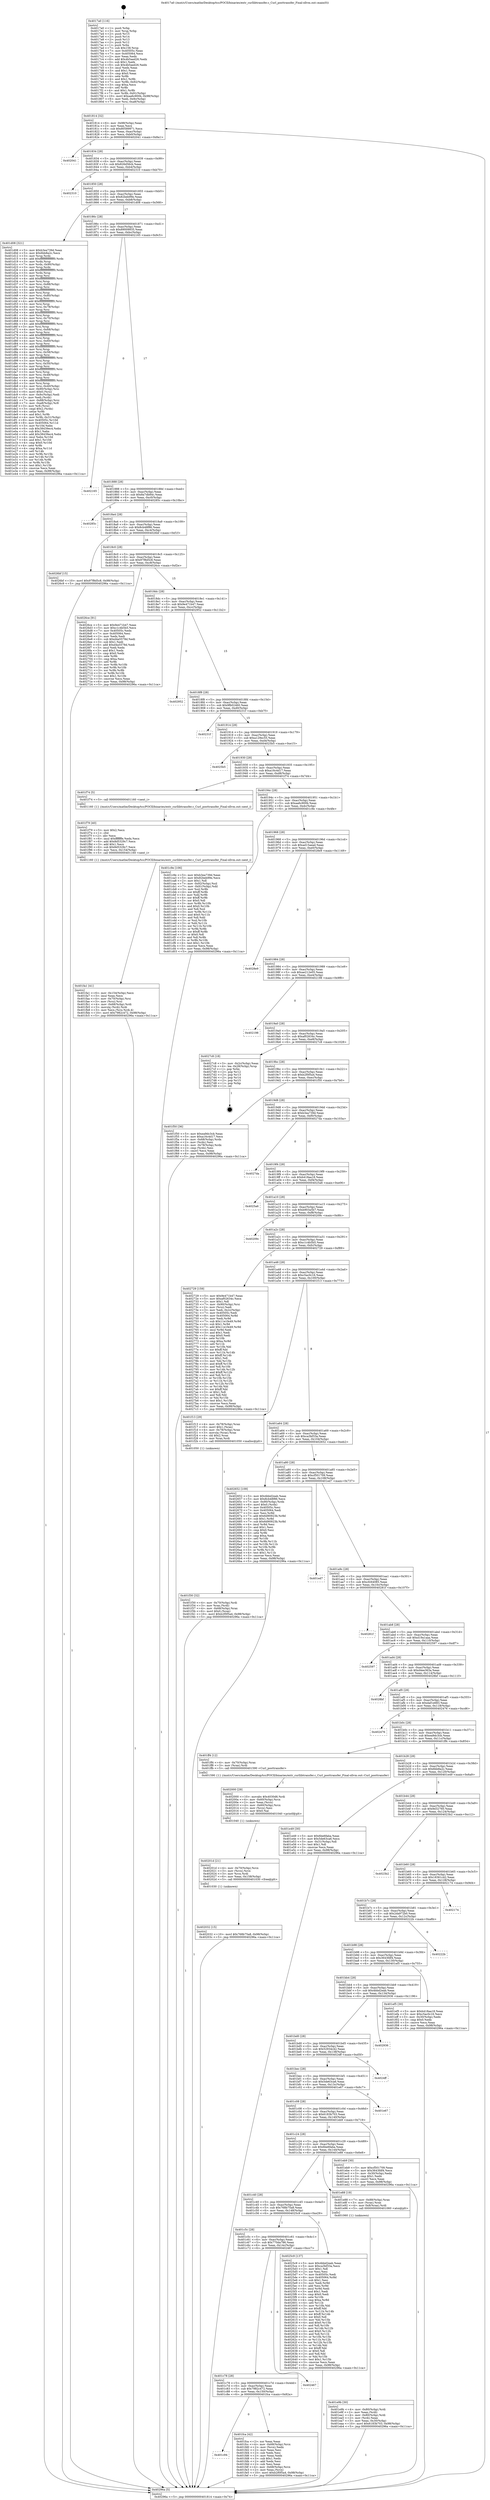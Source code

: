 digraph "0x4017a0" {
  label = "0x4017a0 (/mnt/c/Users/mathe/Desktop/tcc/POCII/binaries/extr_curllibtransfer.c_Curl_posttransfer_Final-ollvm.out::main(0))"
  labelloc = "t"
  node[shape=record]

  Entry [label="",width=0.3,height=0.3,shape=circle,fillcolor=black,style=filled]
  "0x401814" [label="{
     0x401814 [32]\l
     | [instrs]\l
     &nbsp;&nbsp;0x401814 \<+6\>: mov -0x98(%rbp),%eax\l
     &nbsp;&nbsp;0x40181a \<+2\>: mov %eax,%ecx\l
     &nbsp;&nbsp;0x40181c \<+6\>: sub $0x80589971,%ecx\l
     &nbsp;&nbsp;0x401822 \<+6\>: mov %eax,-0xac(%rbp)\l
     &nbsp;&nbsp;0x401828 \<+6\>: mov %ecx,-0xb0(%rbp)\l
     &nbsp;&nbsp;0x40182e \<+6\>: je 0000000000402041 \<main+0x8a1\>\l
  }"]
  "0x402041" [label="{
     0x402041\l
  }", style=dashed]
  "0x401834" [label="{
     0x401834 [28]\l
     | [instrs]\l
     &nbsp;&nbsp;0x401834 \<+5\>: jmp 0000000000401839 \<main+0x99\>\l
     &nbsp;&nbsp;0x401839 \<+6\>: mov -0xac(%rbp),%eax\l
     &nbsp;&nbsp;0x40183f \<+5\>: sub $0x826d56cb,%eax\l
     &nbsp;&nbsp;0x401844 \<+6\>: mov %eax,-0xb4(%rbp)\l
     &nbsp;&nbsp;0x40184a \<+6\>: je 0000000000402310 \<main+0xb70\>\l
  }"]
  Exit [label="",width=0.3,height=0.3,shape=circle,fillcolor=black,style=filled,peripheries=2]
  "0x402310" [label="{
     0x402310\l
  }", style=dashed]
  "0x401850" [label="{
     0x401850 [28]\l
     | [instrs]\l
     &nbsp;&nbsp;0x401850 \<+5\>: jmp 0000000000401855 \<main+0xb5\>\l
     &nbsp;&nbsp;0x401855 \<+6\>: mov -0xac(%rbp),%eax\l
     &nbsp;&nbsp;0x40185b \<+5\>: sub $0x82beb99e,%eax\l
     &nbsp;&nbsp;0x401860 \<+6\>: mov %eax,-0xb8(%rbp)\l
     &nbsp;&nbsp;0x401866 \<+6\>: je 0000000000401d08 \<main+0x568\>\l
  }"]
  "0x402032" [label="{
     0x402032 [15]\l
     | [instrs]\l
     &nbsp;&nbsp;0x402032 \<+10\>: movl $0x768b75a8,-0x98(%rbp)\l
     &nbsp;&nbsp;0x40203c \<+5\>: jmp 000000000040296a \<main+0x11ca\>\l
  }"]
  "0x401d08" [label="{
     0x401d08 [321]\l
     | [instrs]\l
     &nbsp;&nbsp;0x401d08 \<+5\>: mov $0xb3ea739d,%eax\l
     &nbsp;&nbsp;0x401d0d \<+5\>: mov $0x6bb8a2c,%ecx\l
     &nbsp;&nbsp;0x401d12 \<+3\>: mov %rsp,%rdx\l
     &nbsp;&nbsp;0x401d15 \<+4\>: add $0xfffffffffffffff0,%rdx\l
     &nbsp;&nbsp;0x401d19 \<+3\>: mov %rdx,%rsp\l
     &nbsp;&nbsp;0x401d1c \<+7\>: mov %rdx,-0x90(%rbp)\l
     &nbsp;&nbsp;0x401d23 \<+3\>: mov %rsp,%rdx\l
     &nbsp;&nbsp;0x401d26 \<+4\>: add $0xfffffffffffffff0,%rdx\l
     &nbsp;&nbsp;0x401d2a \<+3\>: mov %rdx,%rsp\l
     &nbsp;&nbsp;0x401d2d \<+3\>: mov %rsp,%rsi\l
     &nbsp;&nbsp;0x401d30 \<+4\>: add $0xfffffffffffffff0,%rsi\l
     &nbsp;&nbsp;0x401d34 \<+3\>: mov %rsi,%rsp\l
     &nbsp;&nbsp;0x401d37 \<+7\>: mov %rsi,-0x88(%rbp)\l
     &nbsp;&nbsp;0x401d3e \<+3\>: mov %rsp,%rsi\l
     &nbsp;&nbsp;0x401d41 \<+4\>: add $0xfffffffffffffff0,%rsi\l
     &nbsp;&nbsp;0x401d45 \<+3\>: mov %rsi,%rsp\l
     &nbsp;&nbsp;0x401d48 \<+4\>: mov %rsi,-0x80(%rbp)\l
     &nbsp;&nbsp;0x401d4c \<+3\>: mov %rsp,%rsi\l
     &nbsp;&nbsp;0x401d4f \<+4\>: add $0xfffffffffffffff0,%rsi\l
     &nbsp;&nbsp;0x401d53 \<+3\>: mov %rsi,%rsp\l
     &nbsp;&nbsp;0x401d56 \<+4\>: mov %rsi,-0x78(%rbp)\l
     &nbsp;&nbsp;0x401d5a \<+3\>: mov %rsp,%rsi\l
     &nbsp;&nbsp;0x401d5d \<+4\>: add $0xfffffffffffffff0,%rsi\l
     &nbsp;&nbsp;0x401d61 \<+3\>: mov %rsi,%rsp\l
     &nbsp;&nbsp;0x401d64 \<+4\>: mov %rsi,-0x70(%rbp)\l
     &nbsp;&nbsp;0x401d68 \<+3\>: mov %rsp,%rsi\l
     &nbsp;&nbsp;0x401d6b \<+4\>: add $0xfffffffffffffff0,%rsi\l
     &nbsp;&nbsp;0x401d6f \<+3\>: mov %rsi,%rsp\l
     &nbsp;&nbsp;0x401d72 \<+4\>: mov %rsi,-0x68(%rbp)\l
     &nbsp;&nbsp;0x401d76 \<+3\>: mov %rsp,%rsi\l
     &nbsp;&nbsp;0x401d79 \<+4\>: add $0xfffffffffffffff0,%rsi\l
     &nbsp;&nbsp;0x401d7d \<+3\>: mov %rsi,%rsp\l
     &nbsp;&nbsp;0x401d80 \<+4\>: mov %rsi,-0x60(%rbp)\l
     &nbsp;&nbsp;0x401d84 \<+3\>: mov %rsp,%rsi\l
     &nbsp;&nbsp;0x401d87 \<+4\>: add $0xfffffffffffffff0,%rsi\l
     &nbsp;&nbsp;0x401d8b \<+3\>: mov %rsi,%rsp\l
     &nbsp;&nbsp;0x401d8e \<+4\>: mov %rsi,-0x58(%rbp)\l
     &nbsp;&nbsp;0x401d92 \<+3\>: mov %rsp,%rsi\l
     &nbsp;&nbsp;0x401d95 \<+4\>: add $0xfffffffffffffff0,%rsi\l
     &nbsp;&nbsp;0x401d99 \<+3\>: mov %rsi,%rsp\l
     &nbsp;&nbsp;0x401d9c \<+4\>: mov %rsi,-0x50(%rbp)\l
     &nbsp;&nbsp;0x401da0 \<+3\>: mov %rsp,%rsi\l
     &nbsp;&nbsp;0x401da3 \<+4\>: add $0xfffffffffffffff0,%rsi\l
     &nbsp;&nbsp;0x401da7 \<+3\>: mov %rsi,%rsp\l
     &nbsp;&nbsp;0x401daa \<+4\>: mov %rsi,-0x48(%rbp)\l
     &nbsp;&nbsp;0x401dae \<+3\>: mov %rsp,%rsi\l
     &nbsp;&nbsp;0x401db1 \<+4\>: add $0xfffffffffffffff0,%rsi\l
     &nbsp;&nbsp;0x401db5 \<+3\>: mov %rsi,%rsp\l
     &nbsp;&nbsp;0x401db8 \<+4\>: mov %rsi,-0x40(%rbp)\l
     &nbsp;&nbsp;0x401dbc \<+7\>: mov -0x90(%rbp),%rsi\l
     &nbsp;&nbsp;0x401dc3 \<+6\>: movl $0x0,(%rsi)\l
     &nbsp;&nbsp;0x401dc9 \<+6\>: mov -0x9c(%rbp),%edi\l
     &nbsp;&nbsp;0x401dcf \<+2\>: mov %edi,(%rdx)\l
     &nbsp;&nbsp;0x401dd1 \<+7\>: mov -0x88(%rbp),%rsi\l
     &nbsp;&nbsp;0x401dd8 \<+7\>: mov -0xa8(%rbp),%r8\l
     &nbsp;&nbsp;0x401ddf \<+3\>: mov %r8,(%rsi)\l
     &nbsp;&nbsp;0x401de2 \<+3\>: cmpl $0x2,(%rdx)\l
     &nbsp;&nbsp;0x401de5 \<+4\>: setne %r9b\l
     &nbsp;&nbsp;0x401de9 \<+4\>: and $0x1,%r9b\l
     &nbsp;&nbsp;0x401ded \<+4\>: mov %r9b,-0x31(%rbp)\l
     &nbsp;&nbsp;0x401df1 \<+8\>: mov 0x40505c,%r10d\l
     &nbsp;&nbsp;0x401df9 \<+8\>: mov 0x405064,%r11d\l
     &nbsp;&nbsp;0x401e01 \<+3\>: mov %r10d,%ebx\l
     &nbsp;&nbsp;0x401e04 \<+6\>: sub $0x38439ec4,%ebx\l
     &nbsp;&nbsp;0x401e0a \<+3\>: sub $0x1,%ebx\l
     &nbsp;&nbsp;0x401e0d \<+6\>: add $0x38439ec4,%ebx\l
     &nbsp;&nbsp;0x401e13 \<+4\>: imul %ebx,%r10d\l
     &nbsp;&nbsp;0x401e17 \<+4\>: and $0x1,%r10d\l
     &nbsp;&nbsp;0x401e1b \<+4\>: cmp $0x0,%r10d\l
     &nbsp;&nbsp;0x401e1f \<+4\>: sete %r9b\l
     &nbsp;&nbsp;0x401e23 \<+4\>: cmp $0xa,%r11d\l
     &nbsp;&nbsp;0x401e27 \<+4\>: setl %r14b\l
     &nbsp;&nbsp;0x401e2b \<+3\>: mov %r9b,%r15b\l
     &nbsp;&nbsp;0x401e2e \<+3\>: and %r14b,%r15b\l
     &nbsp;&nbsp;0x401e31 \<+3\>: xor %r14b,%r9b\l
     &nbsp;&nbsp;0x401e34 \<+3\>: or %r9b,%r15b\l
     &nbsp;&nbsp;0x401e37 \<+4\>: test $0x1,%r15b\l
     &nbsp;&nbsp;0x401e3b \<+3\>: cmovne %ecx,%eax\l
     &nbsp;&nbsp;0x401e3e \<+6\>: mov %eax,-0x98(%rbp)\l
     &nbsp;&nbsp;0x401e44 \<+5\>: jmp 000000000040296a \<main+0x11ca\>\l
  }"]
  "0x40186c" [label="{
     0x40186c [28]\l
     | [instrs]\l
     &nbsp;&nbsp;0x40186c \<+5\>: jmp 0000000000401871 \<main+0xd1\>\l
     &nbsp;&nbsp;0x401871 \<+6\>: mov -0xac(%rbp),%eax\l
     &nbsp;&nbsp;0x401877 \<+5\>: sub $0x89009935,%eax\l
     &nbsp;&nbsp;0x40187c \<+6\>: mov %eax,-0xbc(%rbp)\l
     &nbsp;&nbsp;0x401882 \<+6\>: je 0000000000402165 \<main+0x9c5\>\l
  }"]
  "0x40201d" [label="{
     0x40201d [21]\l
     | [instrs]\l
     &nbsp;&nbsp;0x40201d \<+4\>: mov -0x70(%rbp),%rcx\l
     &nbsp;&nbsp;0x402021 \<+3\>: mov (%rcx),%rcx\l
     &nbsp;&nbsp;0x402024 \<+3\>: mov %rcx,%rdi\l
     &nbsp;&nbsp;0x402027 \<+6\>: mov %eax,-0x158(%rbp)\l
     &nbsp;&nbsp;0x40202d \<+5\>: call 0000000000401030 \<free@plt\>\l
     | [calls]\l
     &nbsp;&nbsp;0x401030 \{1\} (unknown)\l
  }"]
  "0x402165" [label="{
     0x402165\l
  }", style=dashed]
  "0x401888" [label="{
     0x401888 [28]\l
     | [instrs]\l
     &nbsp;&nbsp;0x401888 \<+5\>: jmp 000000000040188d \<main+0xed\>\l
     &nbsp;&nbsp;0x40188d \<+6\>: mov -0xac(%rbp),%eax\l
     &nbsp;&nbsp;0x401893 \<+5\>: sub $0x8a7db84c,%eax\l
     &nbsp;&nbsp;0x401898 \<+6\>: mov %eax,-0xc0(%rbp)\l
     &nbsp;&nbsp;0x40189e \<+6\>: je 000000000040285c \<main+0x10bc\>\l
  }"]
  "0x402000" [label="{
     0x402000 [29]\l
     | [instrs]\l
     &nbsp;&nbsp;0x402000 \<+10\>: movabs $0x4030d6,%rdi\l
     &nbsp;&nbsp;0x40200a \<+4\>: mov -0x60(%rbp),%rcx\l
     &nbsp;&nbsp;0x40200e \<+2\>: mov %eax,(%rcx)\l
     &nbsp;&nbsp;0x402010 \<+4\>: mov -0x60(%rbp),%rcx\l
     &nbsp;&nbsp;0x402014 \<+2\>: mov (%rcx),%esi\l
     &nbsp;&nbsp;0x402016 \<+2\>: mov $0x0,%al\l
     &nbsp;&nbsp;0x402018 \<+5\>: call 0000000000401040 \<printf@plt\>\l
     | [calls]\l
     &nbsp;&nbsp;0x401040 \{1\} (unknown)\l
  }"]
  "0x40285c" [label="{
     0x40285c\l
  }", style=dashed]
  "0x4018a4" [label="{
     0x4018a4 [28]\l
     | [instrs]\l
     &nbsp;&nbsp;0x4018a4 \<+5\>: jmp 00000000004018a9 \<main+0x109\>\l
     &nbsp;&nbsp;0x4018a9 \<+6\>: mov -0xac(%rbp),%eax\l
     &nbsp;&nbsp;0x4018af \<+5\>: sub $0x8cb48f86,%eax\l
     &nbsp;&nbsp;0x4018b4 \<+6\>: mov %eax,-0xc4(%rbp)\l
     &nbsp;&nbsp;0x4018ba \<+6\>: je 00000000004026bf \<main+0xf1f\>\l
  }"]
  "0x401c94" [label="{
     0x401c94\l
  }", style=dashed]
  "0x4026bf" [label="{
     0x4026bf [15]\l
     | [instrs]\l
     &nbsp;&nbsp;0x4026bf \<+10\>: movl $0x97f8d5c8,-0x98(%rbp)\l
     &nbsp;&nbsp;0x4026c9 \<+5\>: jmp 000000000040296a \<main+0x11ca\>\l
  }"]
  "0x4018c0" [label="{
     0x4018c0 [28]\l
     | [instrs]\l
     &nbsp;&nbsp;0x4018c0 \<+5\>: jmp 00000000004018c5 \<main+0x125\>\l
     &nbsp;&nbsp;0x4018c5 \<+6\>: mov -0xac(%rbp),%eax\l
     &nbsp;&nbsp;0x4018cb \<+5\>: sub $0x97f8d5c8,%eax\l
     &nbsp;&nbsp;0x4018d0 \<+6\>: mov %eax,-0xc8(%rbp)\l
     &nbsp;&nbsp;0x4018d6 \<+6\>: je 00000000004026ce \<main+0xf2e\>\l
  }"]
  "0x401fca" [label="{
     0x401fca [42]\l
     | [instrs]\l
     &nbsp;&nbsp;0x401fca \<+2\>: xor %eax,%eax\l
     &nbsp;&nbsp;0x401fcc \<+4\>: mov -0x68(%rbp),%rcx\l
     &nbsp;&nbsp;0x401fd0 \<+2\>: mov (%rcx),%edx\l
     &nbsp;&nbsp;0x401fd2 \<+2\>: mov %eax,%esi\l
     &nbsp;&nbsp;0x401fd4 \<+2\>: sub %edx,%esi\l
     &nbsp;&nbsp;0x401fd6 \<+2\>: mov %eax,%edx\l
     &nbsp;&nbsp;0x401fd8 \<+3\>: sub $0x1,%edx\l
     &nbsp;&nbsp;0x401fdb \<+2\>: add %edx,%esi\l
     &nbsp;&nbsp;0x401fdd \<+2\>: sub %esi,%eax\l
     &nbsp;&nbsp;0x401fdf \<+4\>: mov -0x68(%rbp),%rcx\l
     &nbsp;&nbsp;0x401fe3 \<+2\>: mov %eax,(%rcx)\l
     &nbsp;&nbsp;0x401fe5 \<+10\>: movl $0xb2f0f5a4,-0x98(%rbp)\l
     &nbsp;&nbsp;0x401fef \<+5\>: jmp 000000000040296a \<main+0x11ca\>\l
  }"]
  "0x4026ce" [label="{
     0x4026ce [91]\l
     | [instrs]\l
     &nbsp;&nbsp;0x4026ce \<+5\>: mov $0x9e471b47,%eax\l
     &nbsp;&nbsp;0x4026d3 \<+5\>: mov $0xc1c4b5b5,%ecx\l
     &nbsp;&nbsp;0x4026d8 \<+7\>: mov 0x40505c,%edx\l
     &nbsp;&nbsp;0x4026df \<+7\>: mov 0x405064,%esi\l
     &nbsp;&nbsp;0x4026e6 \<+2\>: mov %edx,%edi\l
     &nbsp;&nbsp;0x4026e8 \<+6\>: sub $0xd4a5578d,%edi\l
     &nbsp;&nbsp;0x4026ee \<+3\>: sub $0x1,%edi\l
     &nbsp;&nbsp;0x4026f1 \<+6\>: add $0xd4a5578d,%edi\l
     &nbsp;&nbsp;0x4026f7 \<+3\>: imul %edi,%edx\l
     &nbsp;&nbsp;0x4026fa \<+3\>: and $0x1,%edx\l
     &nbsp;&nbsp;0x4026fd \<+3\>: cmp $0x0,%edx\l
     &nbsp;&nbsp;0x402700 \<+4\>: sete %r8b\l
     &nbsp;&nbsp;0x402704 \<+3\>: cmp $0xa,%esi\l
     &nbsp;&nbsp;0x402707 \<+4\>: setl %r9b\l
     &nbsp;&nbsp;0x40270b \<+3\>: mov %r8b,%r10b\l
     &nbsp;&nbsp;0x40270e \<+3\>: and %r9b,%r10b\l
     &nbsp;&nbsp;0x402711 \<+3\>: xor %r9b,%r8b\l
     &nbsp;&nbsp;0x402714 \<+3\>: or %r8b,%r10b\l
     &nbsp;&nbsp;0x402717 \<+4\>: test $0x1,%r10b\l
     &nbsp;&nbsp;0x40271b \<+3\>: cmovne %ecx,%eax\l
     &nbsp;&nbsp;0x40271e \<+6\>: mov %eax,-0x98(%rbp)\l
     &nbsp;&nbsp;0x402724 \<+5\>: jmp 000000000040296a \<main+0x11ca\>\l
  }"]
  "0x4018dc" [label="{
     0x4018dc [28]\l
     | [instrs]\l
     &nbsp;&nbsp;0x4018dc \<+5\>: jmp 00000000004018e1 \<main+0x141\>\l
     &nbsp;&nbsp;0x4018e1 \<+6\>: mov -0xac(%rbp),%eax\l
     &nbsp;&nbsp;0x4018e7 \<+5\>: sub $0x9e471b47,%eax\l
     &nbsp;&nbsp;0x4018ec \<+6\>: mov %eax,-0xcc(%rbp)\l
     &nbsp;&nbsp;0x4018f2 \<+6\>: je 0000000000402952 \<main+0x11b2\>\l
  }"]
  "0x401c78" [label="{
     0x401c78 [28]\l
     | [instrs]\l
     &nbsp;&nbsp;0x401c78 \<+5\>: jmp 0000000000401c7d \<main+0x4dd\>\l
     &nbsp;&nbsp;0x401c7d \<+6\>: mov -0xac(%rbp),%eax\l
     &nbsp;&nbsp;0x401c83 \<+5\>: sub $0x7982c472,%eax\l
     &nbsp;&nbsp;0x401c88 \<+6\>: mov %eax,-0x150(%rbp)\l
     &nbsp;&nbsp;0x401c8e \<+6\>: je 0000000000401fca \<main+0x82a\>\l
  }"]
  "0x402952" [label="{
     0x402952\l
  }", style=dashed]
  "0x4018f8" [label="{
     0x4018f8 [28]\l
     | [instrs]\l
     &nbsp;&nbsp;0x4018f8 \<+5\>: jmp 00000000004018fd \<main+0x15d\>\l
     &nbsp;&nbsp;0x4018fd \<+6\>: mov -0xac(%rbp),%eax\l
     &nbsp;&nbsp;0x401903 \<+5\>: sub $0x9fb02460,%eax\l
     &nbsp;&nbsp;0x401908 \<+6\>: mov %eax,-0xd0(%rbp)\l
     &nbsp;&nbsp;0x40190e \<+6\>: je 000000000040231f \<main+0xb7f\>\l
  }"]
  "0x402467" [label="{
     0x402467\l
  }", style=dashed]
  "0x40231f" [label="{
     0x40231f\l
  }", style=dashed]
  "0x401914" [label="{
     0x401914 [28]\l
     | [instrs]\l
     &nbsp;&nbsp;0x401914 \<+5\>: jmp 0000000000401919 \<main+0x179\>\l
     &nbsp;&nbsp;0x401919 \<+6\>: mov -0xac(%rbp),%eax\l
     &nbsp;&nbsp;0x40191f \<+5\>: sub $0xa129ec55,%eax\l
     &nbsp;&nbsp;0x401924 \<+6\>: mov %eax,-0xd4(%rbp)\l
     &nbsp;&nbsp;0x40192a \<+6\>: je 00000000004025b5 \<main+0xe15\>\l
  }"]
  "0x401c5c" [label="{
     0x401c5c [28]\l
     | [instrs]\l
     &nbsp;&nbsp;0x401c5c \<+5\>: jmp 0000000000401c61 \<main+0x4c1\>\l
     &nbsp;&nbsp;0x401c61 \<+6\>: mov -0xac(%rbp),%eax\l
     &nbsp;&nbsp;0x401c67 \<+5\>: sub $0x770da786,%eax\l
     &nbsp;&nbsp;0x401c6c \<+6\>: mov %eax,-0x14c(%rbp)\l
     &nbsp;&nbsp;0x401c72 \<+6\>: je 0000000000402467 \<main+0xcc7\>\l
  }"]
  "0x4025b5" [label="{
     0x4025b5\l
  }", style=dashed]
  "0x401930" [label="{
     0x401930 [28]\l
     | [instrs]\l
     &nbsp;&nbsp;0x401930 \<+5\>: jmp 0000000000401935 \<main+0x195\>\l
     &nbsp;&nbsp;0x401935 \<+6\>: mov -0xac(%rbp),%eax\l
     &nbsp;&nbsp;0x40193b \<+5\>: sub $0xa16c4d17,%eax\l
     &nbsp;&nbsp;0x401940 \<+6\>: mov %eax,-0xd8(%rbp)\l
     &nbsp;&nbsp;0x401946 \<+6\>: je 0000000000401f74 \<main+0x7d4\>\l
  }"]
  "0x4025c9" [label="{
     0x4025c9 [137]\l
     | [instrs]\l
     &nbsp;&nbsp;0x4025c9 \<+5\>: mov $0x4bbd2eab,%eax\l
     &nbsp;&nbsp;0x4025ce \<+5\>: mov $0xca3bf33a,%ecx\l
     &nbsp;&nbsp;0x4025d3 \<+2\>: mov $0x1,%dl\l
     &nbsp;&nbsp;0x4025d5 \<+2\>: xor %esi,%esi\l
     &nbsp;&nbsp;0x4025d7 \<+7\>: mov 0x40505c,%edi\l
     &nbsp;&nbsp;0x4025de \<+8\>: mov 0x405064,%r8d\l
     &nbsp;&nbsp;0x4025e6 \<+3\>: sub $0x1,%esi\l
     &nbsp;&nbsp;0x4025e9 \<+3\>: mov %edi,%r9d\l
     &nbsp;&nbsp;0x4025ec \<+3\>: add %esi,%r9d\l
     &nbsp;&nbsp;0x4025ef \<+4\>: imul %r9d,%edi\l
     &nbsp;&nbsp;0x4025f3 \<+3\>: and $0x1,%edi\l
     &nbsp;&nbsp;0x4025f6 \<+3\>: cmp $0x0,%edi\l
     &nbsp;&nbsp;0x4025f9 \<+4\>: sete %r10b\l
     &nbsp;&nbsp;0x4025fd \<+4\>: cmp $0xa,%r8d\l
     &nbsp;&nbsp;0x402601 \<+4\>: setl %r11b\l
     &nbsp;&nbsp;0x402605 \<+3\>: mov %r10b,%bl\l
     &nbsp;&nbsp;0x402608 \<+3\>: xor $0xff,%bl\l
     &nbsp;&nbsp;0x40260b \<+3\>: mov %r11b,%r14b\l
     &nbsp;&nbsp;0x40260e \<+4\>: xor $0xff,%r14b\l
     &nbsp;&nbsp;0x402612 \<+3\>: xor $0x0,%dl\l
     &nbsp;&nbsp;0x402615 \<+3\>: mov %bl,%r15b\l
     &nbsp;&nbsp;0x402618 \<+4\>: and $0x0,%r15b\l
     &nbsp;&nbsp;0x40261c \<+3\>: and %dl,%r10b\l
     &nbsp;&nbsp;0x40261f \<+3\>: mov %r14b,%r12b\l
     &nbsp;&nbsp;0x402622 \<+4\>: and $0x0,%r12b\l
     &nbsp;&nbsp;0x402626 \<+3\>: and %dl,%r11b\l
     &nbsp;&nbsp;0x402629 \<+3\>: or %r10b,%r15b\l
     &nbsp;&nbsp;0x40262c \<+3\>: or %r11b,%r12b\l
     &nbsp;&nbsp;0x40262f \<+3\>: xor %r12b,%r15b\l
     &nbsp;&nbsp;0x402632 \<+3\>: or %r14b,%bl\l
     &nbsp;&nbsp;0x402635 \<+3\>: xor $0xff,%bl\l
     &nbsp;&nbsp;0x402638 \<+3\>: or $0x0,%dl\l
     &nbsp;&nbsp;0x40263b \<+2\>: and %dl,%bl\l
     &nbsp;&nbsp;0x40263d \<+3\>: or %bl,%r15b\l
     &nbsp;&nbsp;0x402640 \<+4\>: test $0x1,%r15b\l
     &nbsp;&nbsp;0x402644 \<+3\>: cmovne %ecx,%eax\l
     &nbsp;&nbsp;0x402647 \<+6\>: mov %eax,-0x98(%rbp)\l
     &nbsp;&nbsp;0x40264d \<+5\>: jmp 000000000040296a \<main+0x11ca\>\l
  }"]
  "0x401f74" [label="{
     0x401f74 [5]\l
     | [instrs]\l
     &nbsp;&nbsp;0x401f74 \<+5\>: call 0000000000401160 \<next_i\>\l
     | [calls]\l
     &nbsp;&nbsp;0x401160 \{1\} (/mnt/c/Users/mathe/Desktop/tcc/POCII/binaries/extr_curllibtransfer.c_Curl_posttransfer_Final-ollvm.out::next_i)\l
  }"]
  "0x40194c" [label="{
     0x40194c [28]\l
     | [instrs]\l
     &nbsp;&nbsp;0x40194c \<+5\>: jmp 0000000000401951 \<main+0x1b1\>\l
     &nbsp;&nbsp;0x401951 \<+6\>: mov -0xac(%rbp),%eax\l
     &nbsp;&nbsp;0x401957 \<+5\>: sub $0xaa6c900b,%eax\l
     &nbsp;&nbsp;0x40195c \<+6\>: mov %eax,-0xdc(%rbp)\l
     &nbsp;&nbsp;0x401962 \<+6\>: je 0000000000401c9e \<main+0x4fe\>\l
  }"]
  "0x401fa1" [label="{
     0x401fa1 [41]\l
     | [instrs]\l
     &nbsp;&nbsp;0x401fa1 \<+6\>: mov -0x154(%rbp),%ecx\l
     &nbsp;&nbsp;0x401fa7 \<+3\>: imul %eax,%ecx\l
     &nbsp;&nbsp;0x401faa \<+4\>: mov -0x70(%rbp),%rsi\l
     &nbsp;&nbsp;0x401fae \<+3\>: mov (%rsi),%rsi\l
     &nbsp;&nbsp;0x401fb1 \<+4\>: mov -0x68(%rbp),%rdi\l
     &nbsp;&nbsp;0x401fb5 \<+3\>: movslq (%rdi),%rdi\l
     &nbsp;&nbsp;0x401fb8 \<+3\>: mov %ecx,(%rsi,%rdi,4)\l
     &nbsp;&nbsp;0x401fbb \<+10\>: movl $0x7982c472,-0x98(%rbp)\l
     &nbsp;&nbsp;0x401fc5 \<+5\>: jmp 000000000040296a \<main+0x11ca\>\l
  }"]
  "0x401c9e" [label="{
     0x401c9e [106]\l
     | [instrs]\l
     &nbsp;&nbsp;0x401c9e \<+5\>: mov $0xb3ea739d,%eax\l
     &nbsp;&nbsp;0x401ca3 \<+5\>: mov $0x82beb99e,%ecx\l
     &nbsp;&nbsp;0x401ca8 \<+2\>: mov $0x1,%dl\l
     &nbsp;&nbsp;0x401caa \<+7\>: mov -0x92(%rbp),%sil\l
     &nbsp;&nbsp;0x401cb1 \<+7\>: mov -0x91(%rbp),%dil\l
     &nbsp;&nbsp;0x401cb8 \<+3\>: mov %sil,%r8b\l
     &nbsp;&nbsp;0x401cbb \<+4\>: xor $0xff,%r8b\l
     &nbsp;&nbsp;0x401cbf \<+3\>: mov %dil,%r9b\l
     &nbsp;&nbsp;0x401cc2 \<+4\>: xor $0xff,%r9b\l
     &nbsp;&nbsp;0x401cc6 \<+3\>: xor $0x0,%dl\l
     &nbsp;&nbsp;0x401cc9 \<+3\>: mov %r8b,%r10b\l
     &nbsp;&nbsp;0x401ccc \<+4\>: and $0x0,%r10b\l
     &nbsp;&nbsp;0x401cd0 \<+3\>: and %dl,%sil\l
     &nbsp;&nbsp;0x401cd3 \<+3\>: mov %r9b,%r11b\l
     &nbsp;&nbsp;0x401cd6 \<+4\>: and $0x0,%r11b\l
     &nbsp;&nbsp;0x401cda \<+3\>: and %dl,%dil\l
     &nbsp;&nbsp;0x401cdd \<+3\>: or %sil,%r10b\l
     &nbsp;&nbsp;0x401ce0 \<+3\>: or %dil,%r11b\l
     &nbsp;&nbsp;0x401ce3 \<+3\>: xor %r11b,%r10b\l
     &nbsp;&nbsp;0x401ce6 \<+3\>: or %r9b,%r8b\l
     &nbsp;&nbsp;0x401ce9 \<+4\>: xor $0xff,%r8b\l
     &nbsp;&nbsp;0x401ced \<+3\>: or $0x0,%dl\l
     &nbsp;&nbsp;0x401cf0 \<+3\>: and %dl,%r8b\l
     &nbsp;&nbsp;0x401cf3 \<+3\>: or %r8b,%r10b\l
     &nbsp;&nbsp;0x401cf6 \<+4\>: test $0x1,%r10b\l
     &nbsp;&nbsp;0x401cfa \<+3\>: cmovne %ecx,%eax\l
     &nbsp;&nbsp;0x401cfd \<+6\>: mov %eax,-0x98(%rbp)\l
     &nbsp;&nbsp;0x401d03 \<+5\>: jmp 000000000040296a \<main+0x11ca\>\l
  }"]
  "0x401968" [label="{
     0x401968 [28]\l
     | [instrs]\l
     &nbsp;&nbsp;0x401968 \<+5\>: jmp 000000000040196d \<main+0x1cd\>\l
     &nbsp;&nbsp;0x40196d \<+6\>: mov -0xac(%rbp),%eax\l
     &nbsp;&nbsp;0x401973 \<+5\>: sub $0xad15aead,%eax\l
     &nbsp;&nbsp;0x401978 \<+6\>: mov %eax,-0xe0(%rbp)\l
     &nbsp;&nbsp;0x40197e \<+6\>: je 00000000004028e9 \<main+0x1149\>\l
  }"]
  "0x40296a" [label="{
     0x40296a [5]\l
     | [instrs]\l
     &nbsp;&nbsp;0x40296a \<+5\>: jmp 0000000000401814 \<main+0x74\>\l
  }"]
  "0x4017a0" [label="{
     0x4017a0 [116]\l
     | [instrs]\l
     &nbsp;&nbsp;0x4017a0 \<+1\>: push %rbp\l
     &nbsp;&nbsp;0x4017a1 \<+3\>: mov %rsp,%rbp\l
     &nbsp;&nbsp;0x4017a4 \<+2\>: push %r15\l
     &nbsp;&nbsp;0x4017a6 \<+2\>: push %r14\l
     &nbsp;&nbsp;0x4017a8 \<+2\>: push %r13\l
     &nbsp;&nbsp;0x4017aa \<+2\>: push %r12\l
     &nbsp;&nbsp;0x4017ac \<+1\>: push %rbx\l
     &nbsp;&nbsp;0x4017ad \<+7\>: sub $0x158,%rsp\l
     &nbsp;&nbsp;0x4017b4 \<+7\>: mov 0x40505c,%eax\l
     &nbsp;&nbsp;0x4017bb \<+7\>: mov 0x405064,%ecx\l
     &nbsp;&nbsp;0x4017c2 \<+2\>: mov %eax,%edx\l
     &nbsp;&nbsp;0x4017c4 \<+6\>: add $0x4b5aed26,%edx\l
     &nbsp;&nbsp;0x4017ca \<+3\>: sub $0x1,%edx\l
     &nbsp;&nbsp;0x4017cd \<+6\>: sub $0x4b5aed26,%edx\l
     &nbsp;&nbsp;0x4017d3 \<+3\>: imul %edx,%eax\l
     &nbsp;&nbsp;0x4017d6 \<+3\>: and $0x1,%eax\l
     &nbsp;&nbsp;0x4017d9 \<+3\>: cmp $0x0,%eax\l
     &nbsp;&nbsp;0x4017dc \<+4\>: sete %r8b\l
     &nbsp;&nbsp;0x4017e0 \<+4\>: and $0x1,%r8b\l
     &nbsp;&nbsp;0x4017e4 \<+7\>: mov %r8b,-0x92(%rbp)\l
     &nbsp;&nbsp;0x4017eb \<+3\>: cmp $0xa,%ecx\l
     &nbsp;&nbsp;0x4017ee \<+4\>: setl %r8b\l
     &nbsp;&nbsp;0x4017f2 \<+4\>: and $0x1,%r8b\l
     &nbsp;&nbsp;0x4017f6 \<+7\>: mov %r8b,-0x91(%rbp)\l
     &nbsp;&nbsp;0x4017fd \<+10\>: movl $0xaa6c900b,-0x98(%rbp)\l
     &nbsp;&nbsp;0x401807 \<+6\>: mov %edi,-0x9c(%rbp)\l
     &nbsp;&nbsp;0x40180d \<+7\>: mov %rsi,-0xa8(%rbp)\l
  }"]
  "0x401f79" [label="{
     0x401f79 [40]\l
     | [instrs]\l
     &nbsp;&nbsp;0x401f79 \<+5\>: mov $0x2,%ecx\l
     &nbsp;&nbsp;0x401f7e \<+1\>: cltd\l
     &nbsp;&nbsp;0x401f7f \<+2\>: idiv %ecx\l
     &nbsp;&nbsp;0x401f81 \<+6\>: imul $0xfffffffe,%edx,%ecx\l
     &nbsp;&nbsp;0x401f87 \<+6\>: add $0x8d5329c7,%ecx\l
     &nbsp;&nbsp;0x401f8d \<+3\>: add $0x1,%ecx\l
     &nbsp;&nbsp;0x401f90 \<+6\>: sub $0x8d5329c7,%ecx\l
     &nbsp;&nbsp;0x401f96 \<+6\>: mov %ecx,-0x154(%rbp)\l
     &nbsp;&nbsp;0x401f9c \<+5\>: call 0000000000401160 \<next_i\>\l
     | [calls]\l
     &nbsp;&nbsp;0x401160 \{1\} (/mnt/c/Users/mathe/Desktop/tcc/POCII/binaries/extr_curllibtransfer.c_Curl_posttransfer_Final-ollvm.out::next_i)\l
  }"]
  "0x401f30" [label="{
     0x401f30 [32]\l
     | [instrs]\l
     &nbsp;&nbsp;0x401f30 \<+4\>: mov -0x70(%rbp),%rdi\l
     &nbsp;&nbsp;0x401f34 \<+3\>: mov %rax,(%rdi)\l
     &nbsp;&nbsp;0x401f37 \<+4\>: mov -0x68(%rbp),%rax\l
     &nbsp;&nbsp;0x401f3b \<+6\>: movl $0x0,(%rax)\l
     &nbsp;&nbsp;0x401f41 \<+10\>: movl $0xb2f0f5a4,-0x98(%rbp)\l
     &nbsp;&nbsp;0x401f4b \<+5\>: jmp 000000000040296a \<main+0x11ca\>\l
  }"]
  "0x4028e9" [label="{
     0x4028e9\l
  }", style=dashed]
  "0x401984" [label="{
     0x401984 [28]\l
     | [instrs]\l
     &nbsp;&nbsp;0x401984 \<+5\>: jmp 0000000000401989 \<main+0x1e9\>\l
     &nbsp;&nbsp;0x401989 \<+6\>: mov -0xac(%rbp),%eax\l
     &nbsp;&nbsp;0x40198f \<+5\>: sub $0xae212e05,%eax\l
     &nbsp;&nbsp;0x401994 \<+6\>: mov %eax,-0xe4(%rbp)\l
     &nbsp;&nbsp;0x40199a \<+6\>: je 0000000000402198 \<main+0x9f8\>\l
  }"]
  "0x401e9b" [label="{
     0x401e9b [30]\l
     | [instrs]\l
     &nbsp;&nbsp;0x401e9b \<+4\>: mov -0x80(%rbp),%rdi\l
     &nbsp;&nbsp;0x401e9f \<+2\>: mov %eax,(%rdi)\l
     &nbsp;&nbsp;0x401ea1 \<+4\>: mov -0x80(%rbp),%rdi\l
     &nbsp;&nbsp;0x401ea5 \<+2\>: mov (%rdi),%eax\l
     &nbsp;&nbsp;0x401ea7 \<+3\>: mov %eax,-0x30(%rbp)\l
     &nbsp;&nbsp;0x401eaa \<+10\>: movl $0x6183b703,-0x98(%rbp)\l
     &nbsp;&nbsp;0x401eb4 \<+5\>: jmp 000000000040296a \<main+0x11ca\>\l
  }"]
  "0x402198" [label="{
     0x402198\l
  }", style=dashed]
  "0x4019a0" [label="{
     0x4019a0 [28]\l
     | [instrs]\l
     &nbsp;&nbsp;0x4019a0 \<+5\>: jmp 00000000004019a5 \<main+0x205\>\l
     &nbsp;&nbsp;0x4019a5 \<+6\>: mov -0xac(%rbp),%eax\l
     &nbsp;&nbsp;0x4019ab \<+5\>: sub $0xaf02634c,%eax\l
     &nbsp;&nbsp;0x4019b0 \<+6\>: mov %eax,-0xe8(%rbp)\l
     &nbsp;&nbsp;0x4019b6 \<+6\>: je 00000000004027c8 \<main+0x1028\>\l
  }"]
  "0x401c40" [label="{
     0x401c40 [28]\l
     | [instrs]\l
     &nbsp;&nbsp;0x401c40 \<+5\>: jmp 0000000000401c45 \<main+0x4a5\>\l
     &nbsp;&nbsp;0x401c45 \<+6\>: mov -0xac(%rbp),%eax\l
     &nbsp;&nbsp;0x401c4b \<+5\>: sub $0x768b75a8,%eax\l
     &nbsp;&nbsp;0x401c50 \<+6\>: mov %eax,-0x148(%rbp)\l
     &nbsp;&nbsp;0x401c56 \<+6\>: je 00000000004025c9 \<main+0xe29\>\l
  }"]
  "0x4027c8" [label="{
     0x4027c8 [18]\l
     | [instrs]\l
     &nbsp;&nbsp;0x4027c8 \<+3\>: mov -0x2c(%rbp),%eax\l
     &nbsp;&nbsp;0x4027cb \<+4\>: lea -0x28(%rbp),%rsp\l
     &nbsp;&nbsp;0x4027cf \<+1\>: pop %rbx\l
     &nbsp;&nbsp;0x4027d0 \<+2\>: pop %r12\l
     &nbsp;&nbsp;0x4027d2 \<+2\>: pop %r13\l
     &nbsp;&nbsp;0x4027d4 \<+2\>: pop %r14\l
     &nbsp;&nbsp;0x4027d6 \<+2\>: pop %r15\l
     &nbsp;&nbsp;0x4027d8 \<+1\>: pop %rbp\l
     &nbsp;&nbsp;0x4027d9 \<+1\>: ret\l
  }"]
  "0x4019bc" [label="{
     0x4019bc [28]\l
     | [instrs]\l
     &nbsp;&nbsp;0x4019bc \<+5\>: jmp 00000000004019c1 \<main+0x221\>\l
     &nbsp;&nbsp;0x4019c1 \<+6\>: mov -0xac(%rbp),%eax\l
     &nbsp;&nbsp;0x4019c7 \<+5\>: sub $0xb2f0f5a4,%eax\l
     &nbsp;&nbsp;0x4019cc \<+6\>: mov %eax,-0xec(%rbp)\l
     &nbsp;&nbsp;0x4019d2 \<+6\>: je 0000000000401f50 \<main+0x7b0\>\l
  }"]
  "0x401e88" [label="{
     0x401e88 [19]\l
     | [instrs]\l
     &nbsp;&nbsp;0x401e88 \<+7\>: mov -0x88(%rbp),%rax\l
     &nbsp;&nbsp;0x401e8f \<+3\>: mov (%rax),%rax\l
     &nbsp;&nbsp;0x401e92 \<+4\>: mov 0x8(%rax),%rdi\l
     &nbsp;&nbsp;0x401e96 \<+5\>: call 0000000000401060 \<atoi@plt\>\l
     | [calls]\l
     &nbsp;&nbsp;0x401060 \{1\} (unknown)\l
  }"]
  "0x401f50" [label="{
     0x401f50 [36]\l
     | [instrs]\l
     &nbsp;&nbsp;0x401f50 \<+5\>: mov $0xea9dc3cb,%eax\l
     &nbsp;&nbsp;0x401f55 \<+5\>: mov $0xa16c4d17,%ecx\l
     &nbsp;&nbsp;0x401f5a \<+4\>: mov -0x68(%rbp),%rdx\l
     &nbsp;&nbsp;0x401f5e \<+2\>: mov (%rdx),%esi\l
     &nbsp;&nbsp;0x401f60 \<+4\>: mov -0x78(%rbp),%rdx\l
     &nbsp;&nbsp;0x401f64 \<+2\>: cmp (%rdx),%esi\l
     &nbsp;&nbsp;0x401f66 \<+3\>: cmovl %ecx,%eax\l
     &nbsp;&nbsp;0x401f69 \<+6\>: mov %eax,-0x98(%rbp)\l
     &nbsp;&nbsp;0x401f6f \<+5\>: jmp 000000000040296a \<main+0x11ca\>\l
  }"]
  "0x4019d8" [label="{
     0x4019d8 [28]\l
     | [instrs]\l
     &nbsp;&nbsp;0x4019d8 \<+5\>: jmp 00000000004019dd \<main+0x23d\>\l
     &nbsp;&nbsp;0x4019dd \<+6\>: mov -0xac(%rbp),%eax\l
     &nbsp;&nbsp;0x4019e3 \<+5\>: sub $0xb3ea739d,%eax\l
     &nbsp;&nbsp;0x4019e8 \<+6\>: mov %eax,-0xf0(%rbp)\l
     &nbsp;&nbsp;0x4019ee \<+6\>: je 00000000004027da \<main+0x103a\>\l
  }"]
  "0x401c24" [label="{
     0x401c24 [28]\l
     | [instrs]\l
     &nbsp;&nbsp;0x401c24 \<+5\>: jmp 0000000000401c29 \<main+0x489\>\l
     &nbsp;&nbsp;0x401c29 \<+6\>: mov -0xac(%rbp),%eax\l
     &nbsp;&nbsp;0x401c2f \<+5\>: sub $0x6be6faba,%eax\l
     &nbsp;&nbsp;0x401c34 \<+6\>: mov %eax,-0x144(%rbp)\l
     &nbsp;&nbsp;0x401c3a \<+6\>: je 0000000000401e88 \<main+0x6e8\>\l
  }"]
  "0x4027da" [label="{
     0x4027da\l
  }", style=dashed]
  "0x4019f4" [label="{
     0x4019f4 [28]\l
     | [instrs]\l
     &nbsp;&nbsp;0x4019f4 \<+5\>: jmp 00000000004019f9 \<main+0x259\>\l
     &nbsp;&nbsp;0x4019f9 \<+6\>: mov -0xac(%rbp),%eax\l
     &nbsp;&nbsp;0x4019ff \<+5\>: sub $0xb418aa18,%eax\l
     &nbsp;&nbsp;0x401a04 \<+6\>: mov %eax,-0xf4(%rbp)\l
     &nbsp;&nbsp;0x401a0a \<+6\>: je 00000000004025a6 \<main+0xe06\>\l
  }"]
  "0x401eb9" [label="{
     0x401eb9 [30]\l
     | [instrs]\l
     &nbsp;&nbsp;0x401eb9 \<+5\>: mov $0xcf501709,%eax\l
     &nbsp;&nbsp;0x401ebe \<+5\>: mov $0x3643fdf4,%ecx\l
     &nbsp;&nbsp;0x401ec3 \<+3\>: mov -0x30(%rbp),%edx\l
     &nbsp;&nbsp;0x401ec6 \<+3\>: cmp $0x1,%edx\l
     &nbsp;&nbsp;0x401ec9 \<+3\>: cmovl %ecx,%eax\l
     &nbsp;&nbsp;0x401ecc \<+6\>: mov %eax,-0x98(%rbp)\l
     &nbsp;&nbsp;0x401ed2 \<+5\>: jmp 000000000040296a \<main+0x11ca\>\l
  }"]
  "0x4025a6" [label="{
     0x4025a6\l
  }", style=dashed]
  "0x401a10" [label="{
     0x401a10 [28]\l
     | [instrs]\l
     &nbsp;&nbsp;0x401a10 \<+5\>: jmp 0000000000401a15 \<main+0x275\>\l
     &nbsp;&nbsp;0x401a15 \<+6\>: mov -0xac(%rbp),%eax\l
     &nbsp;&nbsp;0x401a1b \<+5\>: sub $0xb903a5b7,%eax\l
     &nbsp;&nbsp;0x401a20 \<+6\>: mov %eax,-0xf8(%rbp)\l
     &nbsp;&nbsp;0x401a26 \<+6\>: je 000000000040209c \<main+0x8fc\>\l
  }"]
  "0x401c08" [label="{
     0x401c08 [28]\l
     | [instrs]\l
     &nbsp;&nbsp;0x401c08 \<+5\>: jmp 0000000000401c0d \<main+0x46d\>\l
     &nbsp;&nbsp;0x401c0d \<+6\>: mov -0xac(%rbp),%eax\l
     &nbsp;&nbsp;0x401c13 \<+5\>: sub $0x6183b703,%eax\l
     &nbsp;&nbsp;0x401c18 \<+6\>: mov %eax,-0x140(%rbp)\l
     &nbsp;&nbsp;0x401c1e \<+6\>: je 0000000000401eb9 \<main+0x719\>\l
  }"]
  "0x40209c" [label="{
     0x40209c\l
  }", style=dashed]
  "0x401a2c" [label="{
     0x401a2c [28]\l
     | [instrs]\l
     &nbsp;&nbsp;0x401a2c \<+5\>: jmp 0000000000401a31 \<main+0x291\>\l
     &nbsp;&nbsp;0x401a31 \<+6\>: mov -0xac(%rbp),%eax\l
     &nbsp;&nbsp;0x401a37 \<+5\>: sub $0xc1c4b5b5,%eax\l
     &nbsp;&nbsp;0x401a3c \<+6\>: mov %eax,-0xfc(%rbp)\l
     &nbsp;&nbsp;0x401a42 \<+6\>: je 0000000000402729 \<main+0xf89\>\l
  }"]
  "0x401e67" [label="{
     0x401e67\l
  }", style=dashed]
  "0x402729" [label="{
     0x402729 [159]\l
     | [instrs]\l
     &nbsp;&nbsp;0x402729 \<+5\>: mov $0x9e471b47,%eax\l
     &nbsp;&nbsp;0x40272e \<+5\>: mov $0xaf02634c,%ecx\l
     &nbsp;&nbsp;0x402733 \<+2\>: mov $0x1,%dl\l
     &nbsp;&nbsp;0x402735 \<+7\>: mov -0x90(%rbp),%rsi\l
     &nbsp;&nbsp;0x40273c \<+2\>: mov (%rsi),%edi\l
     &nbsp;&nbsp;0x40273e \<+3\>: mov %edi,-0x2c(%rbp)\l
     &nbsp;&nbsp;0x402741 \<+7\>: mov 0x40505c,%edi\l
     &nbsp;&nbsp;0x402748 \<+8\>: mov 0x405064,%r8d\l
     &nbsp;&nbsp;0x402750 \<+3\>: mov %edi,%r9d\l
     &nbsp;&nbsp;0x402753 \<+7\>: sub $0x11e1fe49,%r9d\l
     &nbsp;&nbsp;0x40275a \<+4\>: sub $0x1,%r9d\l
     &nbsp;&nbsp;0x40275e \<+7\>: add $0x11e1fe49,%r9d\l
     &nbsp;&nbsp;0x402765 \<+4\>: imul %r9d,%edi\l
     &nbsp;&nbsp;0x402769 \<+3\>: and $0x1,%edi\l
     &nbsp;&nbsp;0x40276c \<+3\>: cmp $0x0,%edi\l
     &nbsp;&nbsp;0x40276f \<+4\>: sete %r10b\l
     &nbsp;&nbsp;0x402773 \<+4\>: cmp $0xa,%r8d\l
     &nbsp;&nbsp;0x402777 \<+4\>: setl %r11b\l
     &nbsp;&nbsp;0x40277b \<+3\>: mov %r10b,%bl\l
     &nbsp;&nbsp;0x40277e \<+3\>: xor $0xff,%bl\l
     &nbsp;&nbsp;0x402781 \<+3\>: mov %r11b,%r14b\l
     &nbsp;&nbsp;0x402784 \<+4\>: xor $0xff,%r14b\l
     &nbsp;&nbsp;0x402788 \<+3\>: xor $0x1,%dl\l
     &nbsp;&nbsp;0x40278b \<+3\>: mov %bl,%r15b\l
     &nbsp;&nbsp;0x40278e \<+4\>: and $0xff,%r15b\l
     &nbsp;&nbsp;0x402792 \<+3\>: and %dl,%r10b\l
     &nbsp;&nbsp;0x402795 \<+3\>: mov %r14b,%r12b\l
     &nbsp;&nbsp;0x402798 \<+4\>: and $0xff,%r12b\l
     &nbsp;&nbsp;0x40279c \<+3\>: and %dl,%r11b\l
     &nbsp;&nbsp;0x40279f \<+3\>: or %r10b,%r15b\l
     &nbsp;&nbsp;0x4027a2 \<+3\>: or %r11b,%r12b\l
     &nbsp;&nbsp;0x4027a5 \<+3\>: xor %r12b,%r15b\l
     &nbsp;&nbsp;0x4027a8 \<+3\>: or %r14b,%bl\l
     &nbsp;&nbsp;0x4027ab \<+3\>: xor $0xff,%bl\l
     &nbsp;&nbsp;0x4027ae \<+3\>: or $0x1,%dl\l
     &nbsp;&nbsp;0x4027b1 \<+2\>: and %dl,%bl\l
     &nbsp;&nbsp;0x4027b3 \<+3\>: or %bl,%r15b\l
     &nbsp;&nbsp;0x4027b6 \<+4\>: test $0x1,%r15b\l
     &nbsp;&nbsp;0x4027ba \<+3\>: cmovne %ecx,%eax\l
     &nbsp;&nbsp;0x4027bd \<+6\>: mov %eax,-0x98(%rbp)\l
     &nbsp;&nbsp;0x4027c3 \<+5\>: jmp 000000000040296a \<main+0x11ca\>\l
  }"]
  "0x401a48" [label="{
     0x401a48 [28]\l
     | [instrs]\l
     &nbsp;&nbsp;0x401a48 \<+5\>: jmp 0000000000401a4d \<main+0x2ad\>\l
     &nbsp;&nbsp;0x401a4d \<+6\>: mov -0xac(%rbp),%eax\l
     &nbsp;&nbsp;0x401a53 \<+5\>: sub $0xc5ac0c16,%eax\l
     &nbsp;&nbsp;0x401a58 \<+6\>: mov %eax,-0x100(%rbp)\l
     &nbsp;&nbsp;0x401a5e \<+6\>: je 0000000000401f13 \<main+0x773\>\l
  }"]
  "0x401bec" [label="{
     0x401bec [28]\l
     | [instrs]\l
     &nbsp;&nbsp;0x401bec \<+5\>: jmp 0000000000401bf1 \<main+0x451\>\l
     &nbsp;&nbsp;0x401bf1 \<+6\>: mov -0xac(%rbp),%eax\l
     &nbsp;&nbsp;0x401bf7 \<+5\>: sub $0x5de63ca6,%eax\l
     &nbsp;&nbsp;0x401bfc \<+6\>: mov %eax,-0x13c(%rbp)\l
     &nbsp;&nbsp;0x401c02 \<+6\>: je 0000000000401e67 \<main+0x6c7\>\l
  }"]
  "0x401f13" [label="{
     0x401f13 [29]\l
     | [instrs]\l
     &nbsp;&nbsp;0x401f13 \<+4\>: mov -0x78(%rbp),%rax\l
     &nbsp;&nbsp;0x401f17 \<+6\>: movl $0x1,(%rax)\l
     &nbsp;&nbsp;0x401f1d \<+4\>: mov -0x78(%rbp),%rax\l
     &nbsp;&nbsp;0x401f21 \<+3\>: movslq (%rax),%rax\l
     &nbsp;&nbsp;0x401f24 \<+4\>: shl $0x2,%rax\l
     &nbsp;&nbsp;0x401f28 \<+3\>: mov %rax,%rdi\l
     &nbsp;&nbsp;0x401f2b \<+5\>: call 0000000000401050 \<malloc@plt\>\l
     | [calls]\l
     &nbsp;&nbsp;0x401050 \{1\} (unknown)\l
  }"]
  "0x401a64" [label="{
     0x401a64 [28]\l
     | [instrs]\l
     &nbsp;&nbsp;0x401a64 \<+5\>: jmp 0000000000401a69 \<main+0x2c9\>\l
     &nbsp;&nbsp;0x401a69 \<+6\>: mov -0xac(%rbp),%eax\l
     &nbsp;&nbsp;0x401a6f \<+5\>: sub $0xca3bf33a,%eax\l
     &nbsp;&nbsp;0x401a74 \<+6\>: mov %eax,-0x104(%rbp)\l
     &nbsp;&nbsp;0x401a7a \<+6\>: je 0000000000402652 \<main+0xeb2\>\l
  }"]
  "0x4024ff" [label="{
     0x4024ff\l
  }", style=dashed]
  "0x402652" [label="{
     0x402652 [109]\l
     | [instrs]\l
     &nbsp;&nbsp;0x402652 \<+5\>: mov $0x4bbd2eab,%eax\l
     &nbsp;&nbsp;0x402657 \<+5\>: mov $0x8cb48f86,%ecx\l
     &nbsp;&nbsp;0x40265c \<+7\>: mov -0x90(%rbp),%rdx\l
     &nbsp;&nbsp;0x402663 \<+6\>: movl $0x0,(%rdx)\l
     &nbsp;&nbsp;0x402669 \<+7\>: mov 0x40505c,%esi\l
     &nbsp;&nbsp;0x402670 \<+7\>: mov 0x405064,%edi\l
     &nbsp;&nbsp;0x402677 \<+3\>: mov %esi,%r8d\l
     &nbsp;&nbsp;0x40267a \<+7\>: add $0x6d90923b,%r8d\l
     &nbsp;&nbsp;0x402681 \<+4\>: sub $0x1,%r8d\l
     &nbsp;&nbsp;0x402685 \<+7\>: sub $0x6d90923b,%r8d\l
     &nbsp;&nbsp;0x40268c \<+4\>: imul %r8d,%esi\l
     &nbsp;&nbsp;0x402690 \<+3\>: and $0x1,%esi\l
     &nbsp;&nbsp;0x402693 \<+3\>: cmp $0x0,%esi\l
     &nbsp;&nbsp;0x402696 \<+4\>: sete %r9b\l
     &nbsp;&nbsp;0x40269a \<+3\>: cmp $0xa,%edi\l
     &nbsp;&nbsp;0x40269d \<+4\>: setl %r10b\l
     &nbsp;&nbsp;0x4026a1 \<+3\>: mov %r9b,%r11b\l
     &nbsp;&nbsp;0x4026a4 \<+3\>: and %r10b,%r11b\l
     &nbsp;&nbsp;0x4026a7 \<+3\>: xor %r10b,%r9b\l
     &nbsp;&nbsp;0x4026aa \<+3\>: or %r9b,%r11b\l
     &nbsp;&nbsp;0x4026ad \<+4\>: test $0x1,%r11b\l
     &nbsp;&nbsp;0x4026b1 \<+3\>: cmovne %ecx,%eax\l
     &nbsp;&nbsp;0x4026b4 \<+6\>: mov %eax,-0x98(%rbp)\l
     &nbsp;&nbsp;0x4026ba \<+5\>: jmp 000000000040296a \<main+0x11ca\>\l
  }"]
  "0x401a80" [label="{
     0x401a80 [28]\l
     | [instrs]\l
     &nbsp;&nbsp;0x401a80 \<+5\>: jmp 0000000000401a85 \<main+0x2e5\>\l
     &nbsp;&nbsp;0x401a85 \<+6\>: mov -0xac(%rbp),%eax\l
     &nbsp;&nbsp;0x401a8b \<+5\>: sub $0xcf501709,%eax\l
     &nbsp;&nbsp;0x401a90 \<+6\>: mov %eax,-0x108(%rbp)\l
     &nbsp;&nbsp;0x401a96 \<+6\>: je 0000000000401ed7 \<main+0x737\>\l
  }"]
  "0x401bd0" [label="{
     0x401bd0 [28]\l
     | [instrs]\l
     &nbsp;&nbsp;0x401bd0 \<+5\>: jmp 0000000000401bd5 \<main+0x435\>\l
     &nbsp;&nbsp;0x401bd5 \<+6\>: mov -0xac(%rbp),%eax\l
     &nbsp;&nbsp;0x401bdb \<+5\>: sub $0x52934c42,%eax\l
     &nbsp;&nbsp;0x401be0 \<+6\>: mov %eax,-0x138(%rbp)\l
     &nbsp;&nbsp;0x401be6 \<+6\>: je 00000000004024ff \<main+0xd5f\>\l
  }"]
  "0x401ed7" [label="{
     0x401ed7\l
  }", style=dashed]
  "0x401a9c" [label="{
     0x401a9c [28]\l
     | [instrs]\l
     &nbsp;&nbsp;0x401a9c \<+5\>: jmp 0000000000401aa1 \<main+0x301\>\l
     &nbsp;&nbsp;0x401aa1 \<+6\>: mov -0xac(%rbp),%eax\l
     &nbsp;&nbsp;0x401aa7 \<+5\>: sub $0xcfc64085,%eax\l
     &nbsp;&nbsp;0x401aac \<+6\>: mov %eax,-0x10c(%rbp)\l
     &nbsp;&nbsp;0x401ab2 \<+6\>: je 000000000040281f \<main+0x107f\>\l
  }"]
  "0x402936" [label="{
     0x402936\l
  }", style=dashed]
  "0x40281f" [label="{
     0x40281f\l
  }", style=dashed]
  "0x401ab8" [label="{
     0x401ab8 [28]\l
     | [instrs]\l
     &nbsp;&nbsp;0x401ab8 \<+5\>: jmp 0000000000401abd \<main+0x31d\>\l
     &nbsp;&nbsp;0x401abd \<+6\>: mov -0xac(%rbp),%eax\l
     &nbsp;&nbsp;0x401ac3 \<+5\>: sub $0xd19a1aaa,%eax\l
     &nbsp;&nbsp;0x401ac8 \<+6\>: mov %eax,-0x110(%rbp)\l
     &nbsp;&nbsp;0x401ace \<+6\>: je 0000000000402597 \<main+0xdf7\>\l
  }"]
  "0x401bb4" [label="{
     0x401bb4 [28]\l
     | [instrs]\l
     &nbsp;&nbsp;0x401bb4 \<+5\>: jmp 0000000000401bb9 \<main+0x419\>\l
     &nbsp;&nbsp;0x401bb9 \<+6\>: mov -0xac(%rbp),%eax\l
     &nbsp;&nbsp;0x401bbf \<+5\>: sub $0x4bbd2eab,%eax\l
     &nbsp;&nbsp;0x401bc4 \<+6\>: mov %eax,-0x134(%rbp)\l
     &nbsp;&nbsp;0x401bca \<+6\>: je 0000000000402936 \<main+0x1196\>\l
  }"]
  "0x402597" [label="{
     0x402597\l
  }", style=dashed]
  "0x401ad4" [label="{
     0x401ad4 [28]\l
     | [instrs]\l
     &nbsp;&nbsp;0x401ad4 \<+5\>: jmp 0000000000401ad9 \<main+0x339\>\l
     &nbsp;&nbsp;0x401ad9 \<+6\>: mov -0xac(%rbp),%eax\l
     &nbsp;&nbsp;0x401adf \<+5\>: sub $0xd4ee363a,%eax\l
     &nbsp;&nbsp;0x401ae4 \<+6\>: mov %eax,-0x114(%rbp)\l
     &nbsp;&nbsp;0x401aea \<+6\>: je 00000000004028bf \<main+0x111f\>\l
  }"]
  "0x401ef5" [label="{
     0x401ef5 [30]\l
     | [instrs]\l
     &nbsp;&nbsp;0x401ef5 \<+5\>: mov $0xb418aa18,%eax\l
     &nbsp;&nbsp;0x401efa \<+5\>: mov $0xc5ac0c16,%ecx\l
     &nbsp;&nbsp;0x401eff \<+3\>: mov -0x30(%rbp),%edx\l
     &nbsp;&nbsp;0x401f02 \<+3\>: cmp $0x0,%edx\l
     &nbsp;&nbsp;0x401f05 \<+3\>: cmove %ecx,%eax\l
     &nbsp;&nbsp;0x401f08 \<+6\>: mov %eax,-0x98(%rbp)\l
     &nbsp;&nbsp;0x401f0e \<+5\>: jmp 000000000040296a \<main+0x11ca\>\l
  }"]
  "0x4028bf" [label="{
     0x4028bf\l
  }", style=dashed]
  "0x401af0" [label="{
     0x401af0 [28]\l
     | [instrs]\l
     &nbsp;&nbsp;0x401af0 \<+5\>: jmp 0000000000401af5 \<main+0x355\>\l
     &nbsp;&nbsp;0x401af5 \<+6\>: mov -0xac(%rbp),%eax\l
     &nbsp;&nbsp;0x401afb \<+5\>: sub $0xdaf1e683,%eax\l
     &nbsp;&nbsp;0x401b00 \<+6\>: mov %eax,-0x118(%rbp)\l
     &nbsp;&nbsp;0x401b06 \<+6\>: je 0000000000402476 \<main+0xcd6\>\l
  }"]
  "0x401b98" [label="{
     0x401b98 [28]\l
     | [instrs]\l
     &nbsp;&nbsp;0x401b98 \<+5\>: jmp 0000000000401b9d \<main+0x3fd\>\l
     &nbsp;&nbsp;0x401b9d \<+6\>: mov -0xac(%rbp),%eax\l
     &nbsp;&nbsp;0x401ba3 \<+5\>: sub $0x3643fdf4,%eax\l
     &nbsp;&nbsp;0x401ba8 \<+6\>: mov %eax,-0x130(%rbp)\l
     &nbsp;&nbsp;0x401bae \<+6\>: je 0000000000401ef5 \<main+0x755\>\l
  }"]
  "0x402476" [label="{
     0x402476\l
  }", style=dashed]
  "0x401b0c" [label="{
     0x401b0c [28]\l
     | [instrs]\l
     &nbsp;&nbsp;0x401b0c \<+5\>: jmp 0000000000401b11 \<main+0x371\>\l
     &nbsp;&nbsp;0x401b11 \<+6\>: mov -0xac(%rbp),%eax\l
     &nbsp;&nbsp;0x401b17 \<+5\>: sub $0xea9dc3cb,%eax\l
     &nbsp;&nbsp;0x401b1c \<+6\>: mov %eax,-0x11c(%rbp)\l
     &nbsp;&nbsp;0x401b22 \<+6\>: je 0000000000401ff4 \<main+0x854\>\l
  }"]
  "0x40222b" [label="{
     0x40222b\l
  }", style=dashed]
  "0x401ff4" [label="{
     0x401ff4 [12]\l
     | [instrs]\l
     &nbsp;&nbsp;0x401ff4 \<+4\>: mov -0x70(%rbp),%rax\l
     &nbsp;&nbsp;0x401ff8 \<+3\>: mov (%rax),%rdi\l
     &nbsp;&nbsp;0x401ffb \<+5\>: call 0000000000401590 \<Curl_posttransfer\>\l
     | [calls]\l
     &nbsp;&nbsp;0x401590 \{1\} (/mnt/c/Users/mathe/Desktop/tcc/POCII/binaries/extr_curllibtransfer.c_Curl_posttransfer_Final-ollvm.out::Curl_posttransfer)\l
  }"]
  "0x401b28" [label="{
     0x401b28 [28]\l
     | [instrs]\l
     &nbsp;&nbsp;0x401b28 \<+5\>: jmp 0000000000401b2d \<main+0x38d\>\l
     &nbsp;&nbsp;0x401b2d \<+6\>: mov -0xac(%rbp),%eax\l
     &nbsp;&nbsp;0x401b33 \<+5\>: sub $0x6bb8a2c,%eax\l
     &nbsp;&nbsp;0x401b38 \<+6\>: mov %eax,-0x120(%rbp)\l
     &nbsp;&nbsp;0x401b3e \<+6\>: je 0000000000401e49 \<main+0x6a9\>\l
  }"]
  "0x401b7c" [label="{
     0x401b7c [28]\l
     | [instrs]\l
     &nbsp;&nbsp;0x401b7c \<+5\>: jmp 0000000000401b81 \<main+0x3e1\>\l
     &nbsp;&nbsp;0x401b81 \<+6\>: mov -0xac(%rbp),%eax\l
     &nbsp;&nbsp;0x401b87 \<+5\>: sub $0x2da972b0,%eax\l
     &nbsp;&nbsp;0x401b8c \<+6\>: mov %eax,-0x12c(%rbp)\l
     &nbsp;&nbsp;0x401b92 \<+6\>: je 000000000040222b \<main+0xa8b\>\l
  }"]
  "0x401e49" [label="{
     0x401e49 [30]\l
     | [instrs]\l
     &nbsp;&nbsp;0x401e49 \<+5\>: mov $0x6be6faba,%eax\l
     &nbsp;&nbsp;0x401e4e \<+5\>: mov $0x5de63ca6,%ecx\l
     &nbsp;&nbsp;0x401e53 \<+3\>: mov -0x31(%rbp),%dl\l
     &nbsp;&nbsp;0x401e56 \<+3\>: test $0x1,%dl\l
     &nbsp;&nbsp;0x401e59 \<+3\>: cmovne %ecx,%eax\l
     &nbsp;&nbsp;0x401e5c \<+6\>: mov %eax,-0x98(%rbp)\l
     &nbsp;&nbsp;0x401e62 \<+5\>: jmp 000000000040296a \<main+0x11ca\>\l
  }"]
  "0x401b44" [label="{
     0x401b44 [28]\l
     | [instrs]\l
     &nbsp;&nbsp;0x401b44 \<+5\>: jmp 0000000000401b49 \<main+0x3a9\>\l
     &nbsp;&nbsp;0x401b49 \<+6\>: mov -0xac(%rbp),%eax\l
     &nbsp;&nbsp;0x401b4f \<+5\>: sub $0x9d32760,%eax\l
     &nbsp;&nbsp;0x401b54 \<+6\>: mov %eax,-0x124(%rbp)\l
     &nbsp;&nbsp;0x401b5a \<+6\>: je 00000000004023b2 \<main+0xc12\>\l
  }"]
  "0x402174" [label="{
     0x402174\l
  }", style=dashed]
  "0x4023b2" [label="{
     0x4023b2\l
  }", style=dashed]
  "0x401b60" [label="{
     0x401b60 [28]\l
     | [instrs]\l
     &nbsp;&nbsp;0x401b60 \<+5\>: jmp 0000000000401b65 \<main+0x3c5\>\l
     &nbsp;&nbsp;0x401b65 \<+6\>: mov -0xac(%rbp),%eax\l
     &nbsp;&nbsp;0x401b6b \<+5\>: sub $0x18361c42,%eax\l
     &nbsp;&nbsp;0x401b70 \<+6\>: mov %eax,-0x128(%rbp)\l
     &nbsp;&nbsp;0x401b76 \<+6\>: je 0000000000402174 \<main+0x9d4\>\l
  }"]
  Entry -> "0x4017a0" [label=" 1"]
  "0x401814" -> "0x402041" [label=" 0"]
  "0x401814" -> "0x401834" [label=" 18"]
  "0x4027c8" -> Exit [label=" 1"]
  "0x401834" -> "0x402310" [label=" 0"]
  "0x401834" -> "0x401850" [label=" 18"]
  "0x402729" -> "0x40296a" [label=" 1"]
  "0x401850" -> "0x401d08" [label=" 1"]
  "0x401850" -> "0x40186c" [label=" 17"]
  "0x4026ce" -> "0x40296a" [label=" 1"]
  "0x40186c" -> "0x402165" [label=" 0"]
  "0x40186c" -> "0x401888" [label=" 17"]
  "0x4026bf" -> "0x40296a" [label=" 1"]
  "0x401888" -> "0x40285c" [label=" 0"]
  "0x401888" -> "0x4018a4" [label=" 17"]
  "0x402652" -> "0x40296a" [label=" 1"]
  "0x4018a4" -> "0x4026bf" [label=" 1"]
  "0x4018a4" -> "0x4018c0" [label=" 16"]
  "0x4025c9" -> "0x40296a" [label=" 1"]
  "0x4018c0" -> "0x4026ce" [label=" 1"]
  "0x4018c0" -> "0x4018dc" [label=" 15"]
  "0x402032" -> "0x40296a" [label=" 1"]
  "0x4018dc" -> "0x402952" [label=" 0"]
  "0x4018dc" -> "0x4018f8" [label=" 15"]
  "0x402000" -> "0x40201d" [label=" 1"]
  "0x4018f8" -> "0x40231f" [label=" 0"]
  "0x4018f8" -> "0x401914" [label=" 15"]
  "0x401ff4" -> "0x402000" [label=" 1"]
  "0x401914" -> "0x4025b5" [label=" 0"]
  "0x401914" -> "0x401930" [label=" 15"]
  "0x401c78" -> "0x401c94" [label=" 0"]
  "0x401930" -> "0x401f74" [label=" 1"]
  "0x401930" -> "0x40194c" [label=" 14"]
  "0x401c78" -> "0x401fca" [label=" 1"]
  "0x40194c" -> "0x401c9e" [label=" 1"]
  "0x40194c" -> "0x401968" [label=" 13"]
  "0x401c9e" -> "0x40296a" [label=" 1"]
  "0x4017a0" -> "0x401814" [label=" 1"]
  "0x40296a" -> "0x401814" [label=" 17"]
  "0x401c5c" -> "0x401c78" [label=" 1"]
  "0x401d08" -> "0x40296a" [label=" 1"]
  "0x401c5c" -> "0x402467" [label=" 0"]
  "0x401968" -> "0x4028e9" [label=" 0"]
  "0x401968" -> "0x401984" [label=" 13"]
  "0x401fca" -> "0x40296a" [label=" 1"]
  "0x401984" -> "0x402198" [label=" 0"]
  "0x401984" -> "0x4019a0" [label=" 13"]
  "0x401c40" -> "0x401c5c" [label=" 1"]
  "0x4019a0" -> "0x4027c8" [label=" 1"]
  "0x4019a0" -> "0x4019bc" [label=" 12"]
  "0x401c40" -> "0x4025c9" [label=" 1"]
  "0x4019bc" -> "0x401f50" [label=" 2"]
  "0x4019bc" -> "0x4019d8" [label=" 10"]
  "0x40201d" -> "0x402032" [label=" 1"]
  "0x4019d8" -> "0x4027da" [label=" 0"]
  "0x4019d8" -> "0x4019f4" [label=" 10"]
  "0x401f79" -> "0x401fa1" [label=" 1"]
  "0x4019f4" -> "0x4025a6" [label=" 0"]
  "0x4019f4" -> "0x401a10" [label=" 10"]
  "0x401f74" -> "0x401f79" [label=" 1"]
  "0x401a10" -> "0x40209c" [label=" 0"]
  "0x401a10" -> "0x401a2c" [label=" 10"]
  "0x401f30" -> "0x40296a" [label=" 1"]
  "0x401a2c" -> "0x402729" [label=" 1"]
  "0x401a2c" -> "0x401a48" [label=" 9"]
  "0x401f13" -> "0x401f30" [label=" 1"]
  "0x401a48" -> "0x401f13" [label=" 1"]
  "0x401a48" -> "0x401a64" [label=" 8"]
  "0x401eb9" -> "0x40296a" [label=" 1"]
  "0x401a64" -> "0x402652" [label=" 1"]
  "0x401a64" -> "0x401a80" [label=" 7"]
  "0x401e9b" -> "0x40296a" [label=" 1"]
  "0x401a80" -> "0x401ed7" [label=" 0"]
  "0x401a80" -> "0x401a9c" [label=" 7"]
  "0x401c24" -> "0x401c40" [label=" 2"]
  "0x401a9c" -> "0x40281f" [label=" 0"]
  "0x401a9c" -> "0x401ab8" [label=" 7"]
  "0x401c24" -> "0x401e88" [label=" 1"]
  "0x401ab8" -> "0x402597" [label=" 0"]
  "0x401ab8" -> "0x401ad4" [label=" 7"]
  "0x401c08" -> "0x401c24" [label=" 3"]
  "0x401ad4" -> "0x4028bf" [label=" 0"]
  "0x401ad4" -> "0x401af0" [label=" 7"]
  "0x401c08" -> "0x401eb9" [label=" 1"]
  "0x401af0" -> "0x402476" [label=" 0"]
  "0x401af0" -> "0x401b0c" [label=" 7"]
  "0x401bec" -> "0x401c08" [label=" 4"]
  "0x401b0c" -> "0x401ff4" [label=" 1"]
  "0x401b0c" -> "0x401b28" [label=" 6"]
  "0x401bec" -> "0x401e67" [label=" 0"]
  "0x401b28" -> "0x401e49" [label=" 1"]
  "0x401b28" -> "0x401b44" [label=" 5"]
  "0x401e49" -> "0x40296a" [label=" 1"]
  "0x401bd0" -> "0x401bec" [label=" 4"]
  "0x401b44" -> "0x4023b2" [label=" 0"]
  "0x401b44" -> "0x401b60" [label=" 5"]
  "0x401bd0" -> "0x4024ff" [label=" 0"]
  "0x401b60" -> "0x402174" [label=" 0"]
  "0x401b60" -> "0x401b7c" [label=" 5"]
  "0x401ef5" -> "0x40296a" [label=" 1"]
  "0x401b7c" -> "0x40222b" [label=" 0"]
  "0x401b7c" -> "0x401b98" [label=" 5"]
  "0x401f50" -> "0x40296a" [label=" 2"]
  "0x401b98" -> "0x401ef5" [label=" 1"]
  "0x401b98" -> "0x401bb4" [label=" 4"]
  "0x401fa1" -> "0x40296a" [label=" 1"]
  "0x401bb4" -> "0x402936" [label=" 0"]
  "0x401bb4" -> "0x401bd0" [label=" 4"]
  "0x401e88" -> "0x401e9b" [label=" 1"]
}
